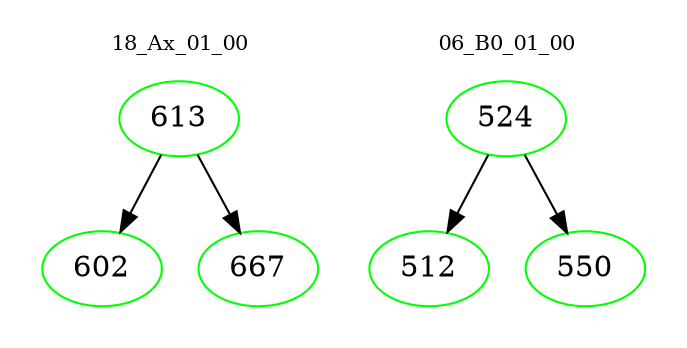 digraph{
subgraph cluster_0 {
color = white
label = "18_Ax_01_00";
fontsize=10;
T0_613 [label="613", color="green"]
T0_613 -> T0_602 [color="black"]
T0_602 [label="602", color="green"]
T0_613 -> T0_667 [color="black"]
T0_667 [label="667", color="green"]
}
subgraph cluster_1 {
color = white
label = "06_B0_01_00";
fontsize=10;
T1_524 [label="524", color="green"]
T1_524 -> T1_512 [color="black"]
T1_512 [label="512", color="green"]
T1_524 -> T1_550 [color="black"]
T1_550 [label="550", color="green"]
}
}
